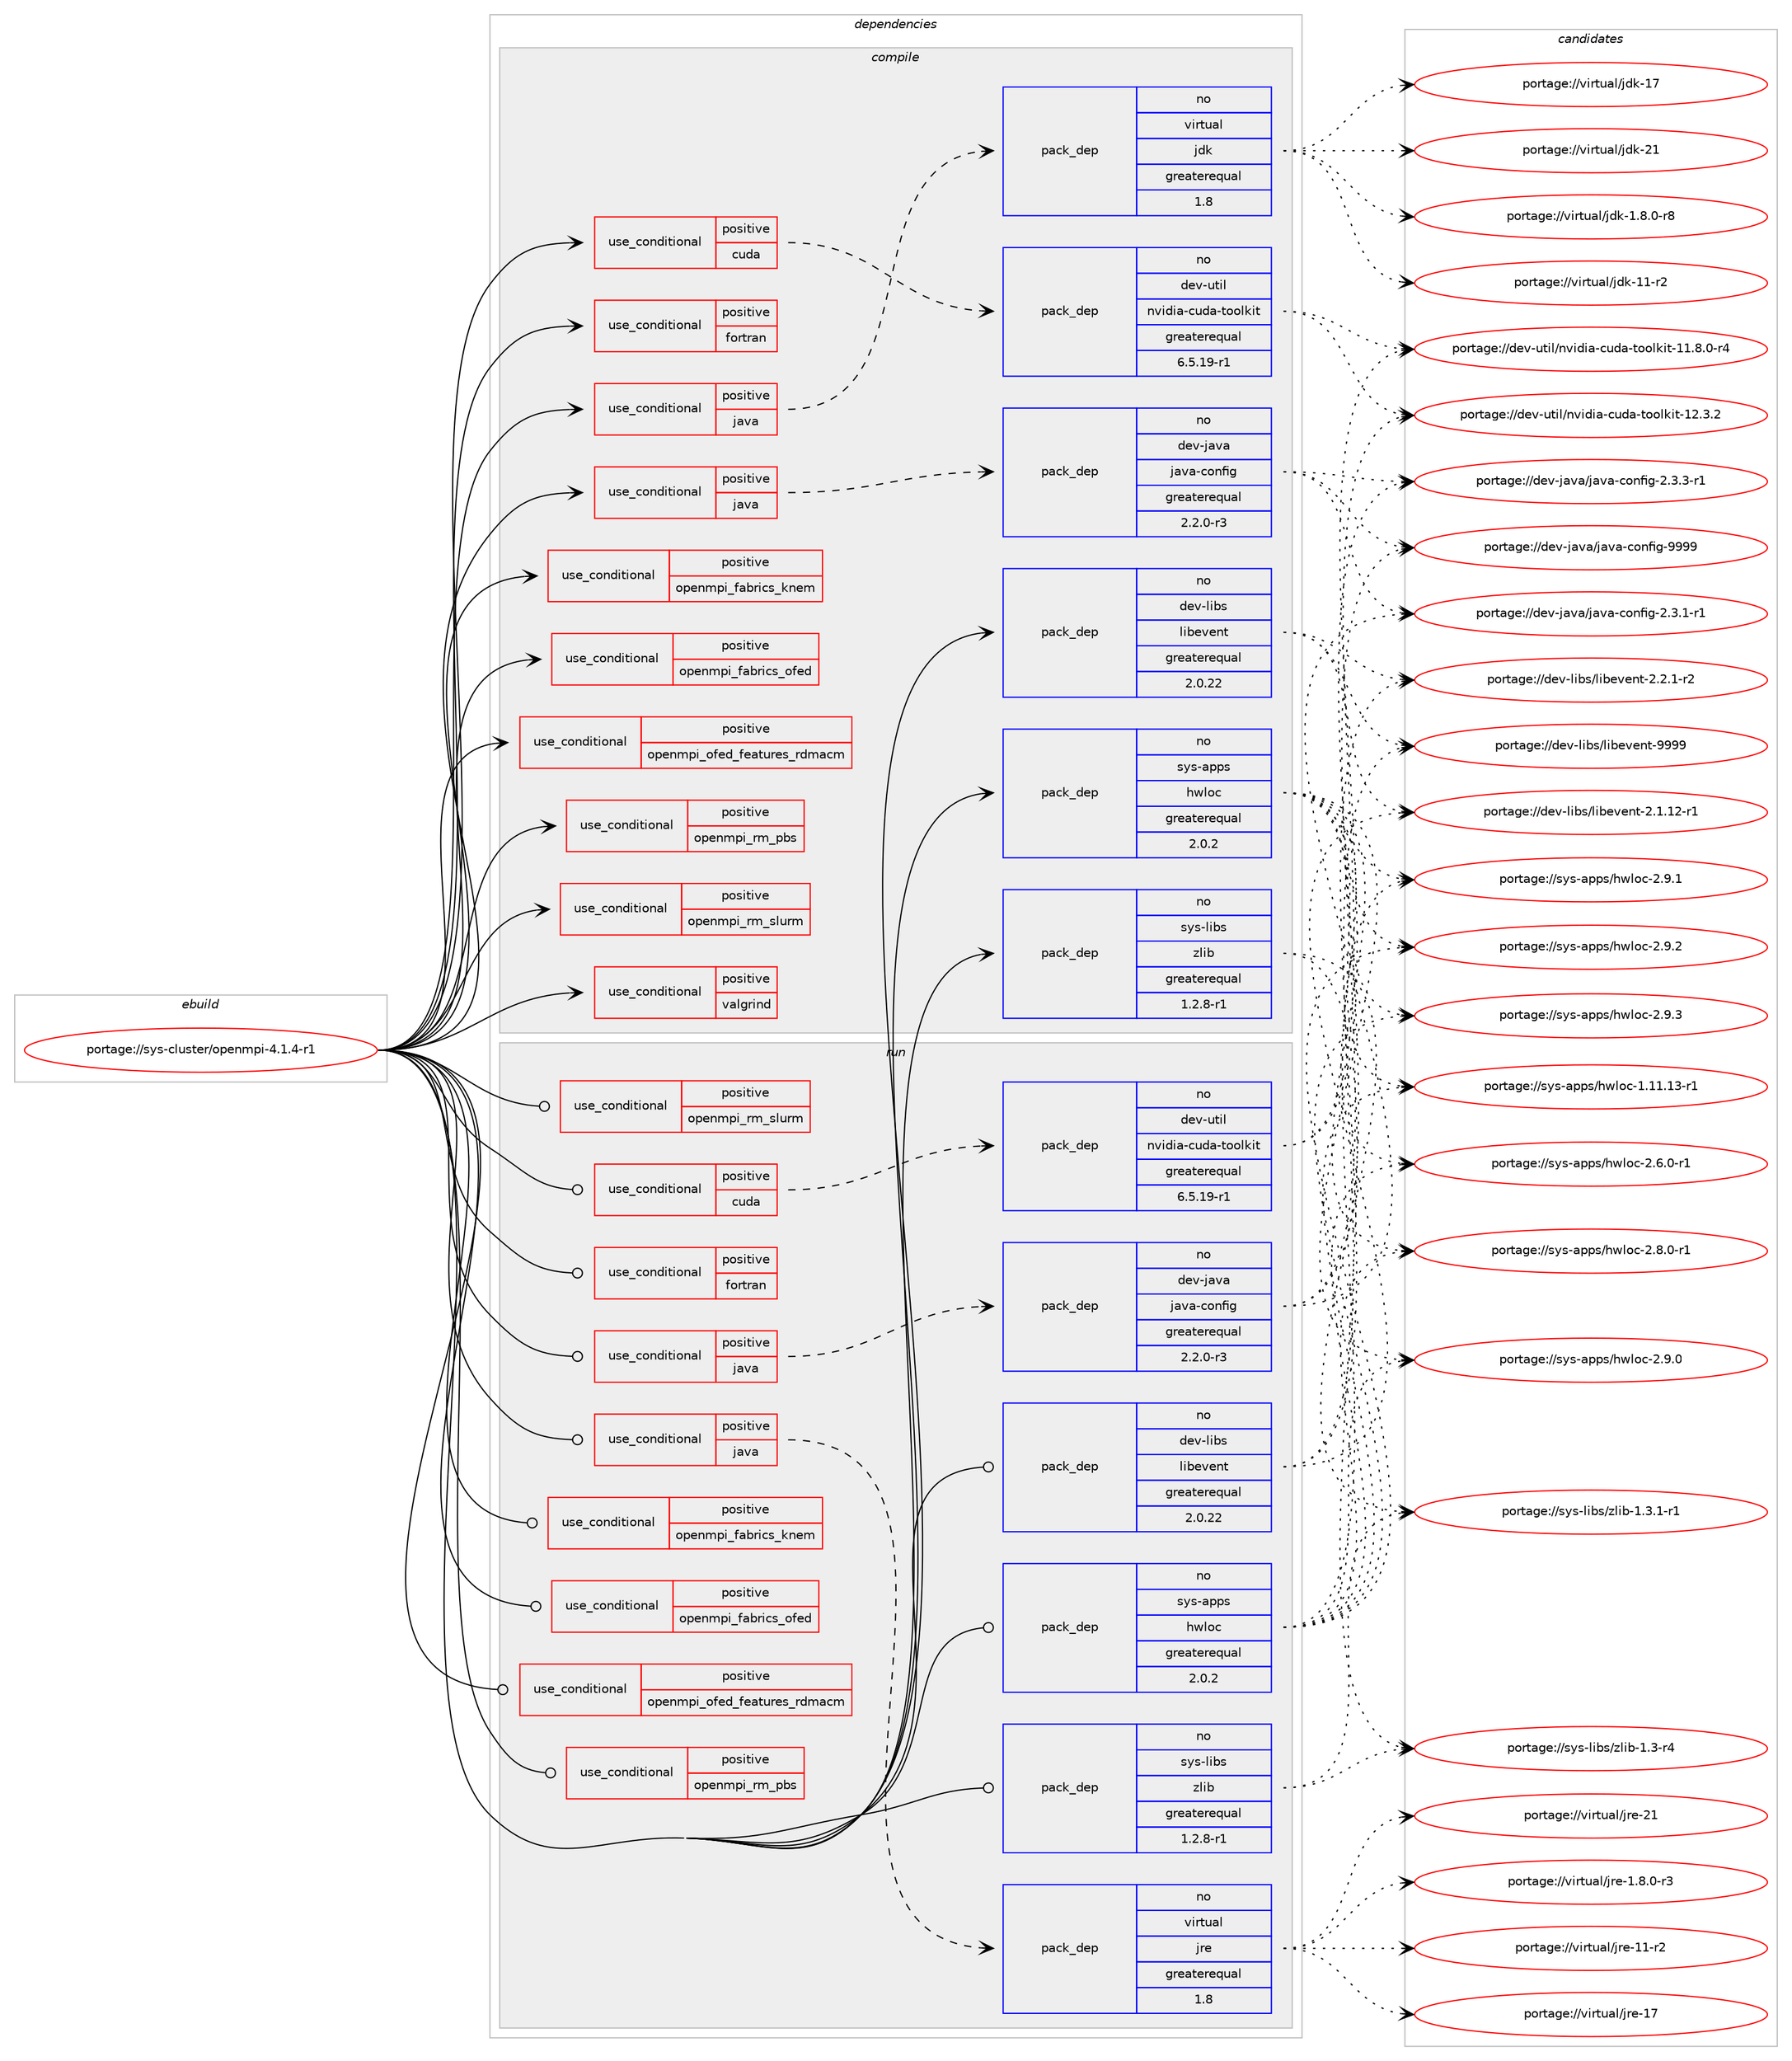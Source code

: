 digraph prolog {

# *************
# Graph options
# *************

newrank=true;
concentrate=true;
compound=true;
graph [rankdir=LR,fontname=Helvetica,fontsize=10,ranksep=1.5];#, ranksep=2.5, nodesep=0.2];
edge  [arrowhead=vee];
node  [fontname=Helvetica,fontsize=10];

# **********
# The ebuild
# **********

subgraph cluster_leftcol {
color=gray;
rank=same;
label=<<i>ebuild</i>>;
id [label="portage://sys-cluster/openmpi-4.1.4-r1", color=red, width=4, href="../sys-cluster/openmpi-4.1.4-r1.svg"];
}

# ****************
# The dependencies
# ****************

subgraph cluster_midcol {
color=gray;
label=<<i>dependencies</i>>;
subgraph cluster_compile {
fillcolor="#eeeeee";
style=filled;
label=<<i>compile</i>>;
subgraph cond5783 {
dependency7994 [label=<<TABLE BORDER="0" CELLBORDER="1" CELLSPACING="0" CELLPADDING="4"><TR><TD ROWSPAN="3" CELLPADDING="10">use_conditional</TD></TR><TR><TD>positive</TD></TR><TR><TD>cuda</TD></TR></TABLE>>, shape=none, color=red];
subgraph pack2143 {
dependency7995 [label=<<TABLE BORDER="0" CELLBORDER="1" CELLSPACING="0" CELLPADDING="4" WIDTH="220"><TR><TD ROWSPAN="6" CELLPADDING="30">pack_dep</TD></TR><TR><TD WIDTH="110">no</TD></TR><TR><TD>dev-util</TD></TR><TR><TD>nvidia-cuda-toolkit</TD></TR><TR><TD>greaterequal</TD></TR><TR><TD>6.5.19-r1</TD></TR></TABLE>>, shape=none, color=blue];
}
dependency7994:e -> dependency7995:w [weight=20,style="dashed",arrowhead="vee"];
}
id:e -> dependency7994:w [weight=20,style="solid",arrowhead="vee"];
subgraph cond5784 {
dependency7996 [label=<<TABLE BORDER="0" CELLBORDER="1" CELLSPACING="0" CELLPADDING="4"><TR><TD ROWSPAN="3" CELLPADDING="10">use_conditional</TD></TR><TR><TD>positive</TD></TR><TR><TD>fortran</TD></TR></TABLE>>, shape=none, color=red];
# *** BEGIN UNKNOWN DEPENDENCY TYPE (TODO) ***
# dependency7996 -> package_dependency(portage://sys-cluster/openmpi-4.1.4-r1,install,no,virtual,fortran,none,[,,],[],[])
# *** END UNKNOWN DEPENDENCY TYPE (TODO) ***

}
id:e -> dependency7996:w [weight=20,style="solid",arrowhead="vee"];
subgraph cond5785 {
dependency7997 [label=<<TABLE BORDER="0" CELLBORDER="1" CELLSPACING="0" CELLPADDING="4"><TR><TD ROWSPAN="3" CELLPADDING="10">use_conditional</TD></TR><TR><TD>positive</TD></TR><TR><TD>java</TD></TR></TABLE>>, shape=none, color=red];
subgraph pack2144 {
dependency7998 [label=<<TABLE BORDER="0" CELLBORDER="1" CELLSPACING="0" CELLPADDING="4" WIDTH="220"><TR><TD ROWSPAN="6" CELLPADDING="30">pack_dep</TD></TR><TR><TD WIDTH="110">no</TD></TR><TR><TD>dev-java</TD></TR><TR><TD>java-config</TD></TR><TR><TD>greaterequal</TD></TR><TR><TD>2.2.0-r3</TD></TR></TABLE>>, shape=none, color=blue];
}
dependency7997:e -> dependency7998:w [weight=20,style="dashed",arrowhead="vee"];
}
id:e -> dependency7997:w [weight=20,style="solid",arrowhead="vee"];
subgraph cond5786 {
dependency7999 [label=<<TABLE BORDER="0" CELLBORDER="1" CELLSPACING="0" CELLPADDING="4"><TR><TD ROWSPAN="3" CELLPADDING="10">use_conditional</TD></TR><TR><TD>positive</TD></TR><TR><TD>java</TD></TR></TABLE>>, shape=none, color=red];
subgraph pack2145 {
dependency8000 [label=<<TABLE BORDER="0" CELLBORDER="1" CELLSPACING="0" CELLPADDING="4" WIDTH="220"><TR><TD ROWSPAN="6" CELLPADDING="30">pack_dep</TD></TR><TR><TD WIDTH="110">no</TD></TR><TR><TD>virtual</TD></TR><TR><TD>jdk</TD></TR><TR><TD>greaterequal</TD></TR><TR><TD>1.8</TD></TR></TABLE>>, shape=none, color=blue];
}
dependency7999:e -> dependency8000:w [weight=20,style="dashed",arrowhead="vee"];
}
id:e -> dependency7999:w [weight=20,style="solid",arrowhead="vee"];
subgraph cond5787 {
dependency8001 [label=<<TABLE BORDER="0" CELLBORDER="1" CELLSPACING="0" CELLPADDING="4"><TR><TD ROWSPAN="3" CELLPADDING="10">use_conditional</TD></TR><TR><TD>positive</TD></TR><TR><TD>openmpi_fabrics_knem</TD></TR></TABLE>>, shape=none, color=red];
# *** BEGIN UNKNOWN DEPENDENCY TYPE (TODO) ***
# dependency8001 -> package_dependency(portage://sys-cluster/openmpi-4.1.4-r1,install,no,sys-cluster,knem,none,[,,],[],[])
# *** END UNKNOWN DEPENDENCY TYPE (TODO) ***

}
id:e -> dependency8001:w [weight=20,style="solid",arrowhead="vee"];
subgraph cond5788 {
dependency8002 [label=<<TABLE BORDER="0" CELLBORDER="1" CELLSPACING="0" CELLPADDING="4"><TR><TD ROWSPAN="3" CELLPADDING="10">use_conditional</TD></TR><TR><TD>positive</TD></TR><TR><TD>openmpi_fabrics_ofed</TD></TR></TABLE>>, shape=none, color=red];
# *** BEGIN UNKNOWN DEPENDENCY TYPE (TODO) ***
# dependency8002 -> package_dependency(portage://sys-cluster/openmpi-4.1.4-r1,install,no,sys-cluster,rdma-core,none,[,,],[],[])
# *** END UNKNOWN DEPENDENCY TYPE (TODO) ***

}
id:e -> dependency8002:w [weight=20,style="solid",arrowhead="vee"];
subgraph cond5789 {
dependency8003 [label=<<TABLE BORDER="0" CELLBORDER="1" CELLSPACING="0" CELLPADDING="4"><TR><TD ROWSPAN="3" CELLPADDING="10">use_conditional</TD></TR><TR><TD>positive</TD></TR><TR><TD>openmpi_ofed_features_rdmacm</TD></TR></TABLE>>, shape=none, color=red];
# *** BEGIN UNKNOWN DEPENDENCY TYPE (TODO) ***
# dependency8003 -> package_dependency(portage://sys-cluster/openmpi-4.1.4-r1,install,no,sys-cluster,rdma-core,none,[,,],[],[])
# *** END UNKNOWN DEPENDENCY TYPE (TODO) ***

}
id:e -> dependency8003:w [weight=20,style="solid",arrowhead="vee"];
subgraph cond5790 {
dependency8004 [label=<<TABLE BORDER="0" CELLBORDER="1" CELLSPACING="0" CELLPADDING="4"><TR><TD ROWSPAN="3" CELLPADDING="10">use_conditional</TD></TR><TR><TD>positive</TD></TR><TR><TD>openmpi_rm_pbs</TD></TR></TABLE>>, shape=none, color=red];
# *** BEGIN UNKNOWN DEPENDENCY TYPE (TODO) ***
# dependency8004 -> package_dependency(portage://sys-cluster/openmpi-4.1.4-r1,install,no,sys-cluster,torque,none,[,,],[],[])
# *** END UNKNOWN DEPENDENCY TYPE (TODO) ***

}
id:e -> dependency8004:w [weight=20,style="solid",arrowhead="vee"];
subgraph cond5791 {
dependency8005 [label=<<TABLE BORDER="0" CELLBORDER="1" CELLSPACING="0" CELLPADDING="4"><TR><TD ROWSPAN="3" CELLPADDING="10">use_conditional</TD></TR><TR><TD>positive</TD></TR><TR><TD>openmpi_rm_slurm</TD></TR></TABLE>>, shape=none, color=red];
# *** BEGIN UNKNOWN DEPENDENCY TYPE (TODO) ***
# dependency8005 -> package_dependency(portage://sys-cluster/openmpi-4.1.4-r1,install,no,sys-cluster,slurm,none,[,,],[],[])
# *** END UNKNOWN DEPENDENCY TYPE (TODO) ***

}
id:e -> dependency8005:w [weight=20,style="solid",arrowhead="vee"];
subgraph cond5792 {
dependency8006 [label=<<TABLE BORDER="0" CELLBORDER="1" CELLSPACING="0" CELLPADDING="4"><TR><TD ROWSPAN="3" CELLPADDING="10">use_conditional</TD></TR><TR><TD>positive</TD></TR><TR><TD>valgrind</TD></TR></TABLE>>, shape=none, color=red];
# *** BEGIN UNKNOWN DEPENDENCY TYPE (TODO) ***
# dependency8006 -> package_dependency(portage://sys-cluster/openmpi-4.1.4-r1,install,no,dev-debug,valgrind,none,[,,],[],[])
# *** END UNKNOWN DEPENDENCY TYPE (TODO) ***

}
id:e -> dependency8006:w [weight=20,style="solid",arrowhead="vee"];
subgraph pack2146 {
dependency8007 [label=<<TABLE BORDER="0" CELLBORDER="1" CELLSPACING="0" CELLPADDING="4" WIDTH="220"><TR><TD ROWSPAN="6" CELLPADDING="30">pack_dep</TD></TR><TR><TD WIDTH="110">no</TD></TR><TR><TD>dev-libs</TD></TR><TR><TD>libevent</TD></TR><TR><TD>greaterequal</TD></TR><TR><TD>2.0.22</TD></TR></TABLE>>, shape=none, color=blue];
}
id:e -> dependency8007:w [weight=20,style="solid",arrowhead="vee"];
# *** BEGIN UNKNOWN DEPENDENCY TYPE (TODO) ***
# id -> package_dependency(portage://sys-cluster/openmpi-4.1.4-r1,install,no,dev-libs,libltdl,none,[,,],[slot(0)],[use(optenable(abi_x86_32),negative),use(optenable(abi_x86_64),negative),use(optenable(abi_x86_x32),negative),use(optenable(abi_mips_n32),negative),use(optenable(abi_mips_n64),negative),use(optenable(abi_mips_o32),negative),use(optenable(abi_s390_32),negative),use(optenable(abi_s390_64),negative)])
# *** END UNKNOWN DEPENDENCY TYPE (TODO) ***

subgraph pack2147 {
dependency8008 [label=<<TABLE BORDER="0" CELLBORDER="1" CELLSPACING="0" CELLPADDING="4" WIDTH="220"><TR><TD ROWSPAN="6" CELLPADDING="30">pack_dep</TD></TR><TR><TD WIDTH="110">no</TD></TR><TR><TD>sys-apps</TD></TR><TR><TD>hwloc</TD></TR><TR><TD>greaterequal</TD></TR><TR><TD>2.0.2</TD></TR></TABLE>>, shape=none, color=blue];
}
id:e -> dependency8008:w [weight=20,style="solid",arrowhead="vee"];
subgraph pack2148 {
dependency8009 [label=<<TABLE BORDER="0" CELLBORDER="1" CELLSPACING="0" CELLPADDING="4" WIDTH="220"><TR><TD ROWSPAN="6" CELLPADDING="30">pack_dep</TD></TR><TR><TD WIDTH="110">no</TD></TR><TR><TD>sys-libs</TD></TR><TR><TD>zlib</TD></TR><TR><TD>greaterequal</TD></TR><TR><TD>1.2.8-r1</TD></TR></TABLE>>, shape=none, color=blue];
}
id:e -> dependency8009:w [weight=20,style="solid",arrowhead="vee"];
# *** BEGIN UNKNOWN DEPENDENCY TYPE (TODO) ***
# id -> package_dependency(portage://sys-cluster/openmpi-4.1.4-r1,install,weak,sys-cluster,mpich,none,[,,],[],[])
# *** END UNKNOWN DEPENDENCY TYPE (TODO) ***

# *** BEGIN UNKNOWN DEPENDENCY TYPE (TODO) ***
# id -> package_dependency(portage://sys-cluster/openmpi-4.1.4-r1,install,weak,sys-cluster,mpich2,none,[,,],[],[])
# *** END UNKNOWN DEPENDENCY TYPE (TODO) ***

# *** BEGIN UNKNOWN DEPENDENCY TYPE (TODO) ***
# id -> package_dependency(portage://sys-cluster/openmpi-4.1.4-r1,install,weak,sys-cluster,nullmpi,none,[,,],[],[])
# *** END UNKNOWN DEPENDENCY TYPE (TODO) ***

}
subgraph cluster_compileandrun {
fillcolor="#eeeeee";
style=filled;
label=<<i>compile and run</i>>;
}
subgraph cluster_run {
fillcolor="#eeeeee";
style=filled;
label=<<i>run</i>>;
subgraph cond5793 {
dependency8010 [label=<<TABLE BORDER="0" CELLBORDER="1" CELLSPACING="0" CELLPADDING="4"><TR><TD ROWSPAN="3" CELLPADDING="10">use_conditional</TD></TR><TR><TD>positive</TD></TR><TR><TD>cuda</TD></TR></TABLE>>, shape=none, color=red];
subgraph pack2149 {
dependency8011 [label=<<TABLE BORDER="0" CELLBORDER="1" CELLSPACING="0" CELLPADDING="4" WIDTH="220"><TR><TD ROWSPAN="6" CELLPADDING="30">pack_dep</TD></TR><TR><TD WIDTH="110">no</TD></TR><TR><TD>dev-util</TD></TR><TR><TD>nvidia-cuda-toolkit</TD></TR><TR><TD>greaterequal</TD></TR><TR><TD>6.5.19-r1</TD></TR></TABLE>>, shape=none, color=blue];
}
dependency8010:e -> dependency8011:w [weight=20,style="dashed",arrowhead="vee"];
}
id:e -> dependency8010:w [weight=20,style="solid",arrowhead="odot"];
subgraph cond5794 {
dependency8012 [label=<<TABLE BORDER="0" CELLBORDER="1" CELLSPACING="0" CELLPADDING="4"><TR><TD ROWSPAN="3" CELLPADDING="10">use_conditional</TD></TR><TR><TD>positive</TD></TR><TR><TD>fortran</TD></TR></TABLE>>, shape=none, color=red];
# *** BEGIN UNKNOWN DEPENDENCY TYPE (TODO) ***
# dependency8012 -> package_dependency(portage://sys-cluster/openmpi-4.1.4-r1,run,no,virtual,fortran,none,[,,],[],[])
# *** END UNKNOWN DEPENDENCY TYPE (TODO) ***

}
id:e -> dependency8012:w [weight=20,style="solid",arrowhead="odot"];
subgraph cond5795 {
dependency8013 [label=<<TABLE BORDER="0" CELLBORDER="1" CELLSPACING="0" CELLPADDING="4"><TR><TD ROWSPAN="3" CELLPADDING="10">use_conditional</TD></TR><TR><TD>positive</TD></TR><TR><TD>java</TD></TR></TABLE>>, shape=none, color=red];
subgraph pack2150 {
dependency8014 [label=<<TABLE BORDER="0" CELLBORDER="1" CELLSPACING="0" CELLPADDING="4" WIDTH="220"><TR><TD ROWSPAN="6" CELLPADDING="30">pack_dep</TD></TR><TR><TD WIDTH="110">no</TD></TR><TR><TD>dev-java</TD></TR><TR><TD>java-config</TD></TR><TR><TD>greaterequal</TD></TR><TR><TD>2.2.0-r3</TD></TR></TABLE>>, shape=none, color=blue];
}
dependency8013:e -> dependency8014:w [weight=20,style="dashed",arrowhead="vee"];
}
id:e -> dependency8013:w [weight=20,style="solid",arrowhead="odot"];
subgraph cond5796 {
dependency8015 [label=<<TABLE BORDER="0" CELLBORDER="1" CELLSPACING="0" CELLPADDING="4"><TR><TD ROWSPAN="3" CELLPADDING="10">use_conditional</TD></TR><TR><TD>positive</TD></TR><TR><TD>java</TD></TR></TABLE>>, shape=none, color=red];
subgraph pack2151 {
dependency8016 [label=<<TABLE BORDER="0" CELLBORDER="1" CELLSPACING="0" CELLPADDING="4" WIDTH="220"><TR><TD ROWSPAN="6" CELLPADDING="30">pack_dep</TD></TR><TR><TD WIDTH="110">no</TD></TR><TR><TD>virtual</TD></TR><TR><TD>jre</TD></TR><TR><TD>greaterequal</TD></TR><TR><TD>1.8</TD></TR></TABLE>>, shape=none, color=blue];
}
dependency8015:e -> dependency8016:w [weight=20,style="dashed",arrowhead="vee"];
}
id:e -> dependency8015:w [weight=20,style="solid",arrowhead="odot"];
subgraph cond5797 {
dependency8017 [label=<<TABLE BORDER="0" CELLBORDER="1" CELLSPACING="0" CELLPADDING="4"><TR><TD ROWSPAN="3" CELLPADDING="10">use_conditional</TD></TR><TR><TD>positive</TD></TR><TR><TD>openmpi_fabrics_knem</TD></TR></TABLE>>, shape=none, color=red];
# *** BEGIN UNKNOWN DEPENDENCY TYPE (TODO) ***
# dependency8017 -> package_dependency(portage://sys-cluster/openmpi-4.1.4-r1,run,no,sys-cluster,knem,none,[,,],[],[])
# *** END UNKNOWN DEPENDENCY TYPE (TODO) ***

}
id:e -> dependency8017:w [weight=20,style="solid",arrowhead="odot"];
subgraph cond5798 {
dependency8018 [label=<<TABLE BORDER="0" CELLBORDER="1" CELLSPACING="0" CELLPADDING="4"><TR><TD ROWSPAN="3" CELLPADDING="10">use_conditional</TD></TR><TR><TD>positive</TD></TR><TR><TD>openmpi_fabrics_ofed</TD></TR></TABLE>>, shape=none, color=red];
# *** BEGIN UNKNOWN DEPENDENCY TYPE (TODO) ***
# dependency8018 -> package_dependency(portage://sys-cluster/openmpi-4.1.4-r1,run,no,sys-cluster,rdma-core,none,[,,],[],[])
# *** END UNKNOWN DEPENDENCY TYPE (TODO) ***

}
id:e -> dependency8018:w [weight=20,style="solid",arrowhead="odot"];
subgraph cond5799 {
dependency8019 [label=<<TABLE BORDER="0" CELLBORDER="1" CELLSPACING="0" CELLPADDING="4"><TR><TD ROWSPAN="3" CELLPADDING="10">use_conditional</TD></TR><TR><TD>positive</TD></TR><TR><TD>openmpi_ofed_features_rdmacm</TD></TR></TABLE>>, shape=none, color=red];
# *** BEGIN UNKNOWN DEPENDENCY TYPE (TODO) ***
# dependency8019 -> package_dependency(portage://sys-cluster/openmpi-4.1.4-r1,run,no,sys-cluster,rdma-core,none,[,,],[],[])
# *** END UNKNOWN DEPENDENCY TYPE (TODO) ***

}
id:e -> dependency8019:w [weight=20,style="solid",arrowhead="odot"];
subgraph cond5800 {
dependency8020 [label=<<TABLE BORDER="0" CELLBORDER="1" CELLSPACING="0" CELLPADDING="4"><TR><TD ROWSPAN="3" CELLPADDING="10">use_conditional</TD></TR><TR><TD>positive</TD></TR><TR><TD>openmpi_rm_pbs</TD></TR></TABLE>>, shape=none, color=red];
# *** BEGIN UNKNOWN DEPENDENCY TYPE (TODO) ***
# dependency8020 -> package_dependency(portage://sys-cluster/openmpi-4.1.4-r1,run,no,sys-cluster,torque,none,[,,],[],[])
# *** END UNKNOWN DEPENDENCY TYPE (TODO) ***

}
id:e -> dependency8020:w [weight=20,style="solid",arrowhead="odot"];
subgraph cond5801 {
dependency8021 [label=<<TABLE BORDER="0" CELLBORDER="1" CELLSPACING="0" CELLPADDING="4"><TR><TD ROWSPAN="3" CELLPADDING="10">use_conditional</TD></TR><TR><TD>positive</TD></TR><TR><TD>openmpi_rm_slurm</TD></TR></TABLE>>, shape=none, color=red];
# *** BEGIN UNKNOWN DEPENDENCY TYPE (TODO) ***
# dependency8021 -> package_dependency(portage://sys-cluster/openmpi-4.1.4-r1,run,no,sys-cluster,slurm,none,[,,],[],[])
# *** END UNKNOWN DEPENDENCY TYPE (TODO) ***

}
id:e -> dependency8021:w [weight=20,style="solid",arrowhead="odot"];
subgraph pack2152 {
dependency8022 [label=<<TABLE BORDER="0" CELLBORDER="1" CELLSPACING="0" CELLPADDING="4" WIDTH="220"><TR><TD ROWSPAN="6" CELLPADDING="30">pack_dep</TD></TR><TR><TD WIDTH="110">no</TD></TR><TR><TD>dev-libs</TD></TR><TR><TD>libevent</TD></TR><TR><TD>greaterequal</TD></TR><TR><TD>2.0.22</TD></TR></TABLE>>, shape=none, color=blue];
}
id:e -> dependency8022:w [weight=20,style="solid",arrowhead="odot"];
# *** BEGIN UNKNOWN DEPENDENCY TYPE (TODO) ***
# id -> package_dependency(portage://sys-cluster/openmpi-4.1.4-r1,run,no,dev-libs,libltdl,none,[,,],[slot(0)],[use(optenable(abi_x86_32),negative),use(optenable(abi_x86_64),negative),use(optenable(abi_x86_x32),negative),use(optenable(abi_mips_n32),negative),use(optenable(abi_mips_n64),negative),use(optenable(abi_mips_o32),negative),use(optenable(abi_s390_32),negative),use(optenable(abi_s390_64),negative)])
# *** END UNKNOWN DEPENDENCY TYPE (TODO) ***

subgraph pack2153 {
dependency8023 [label=<<TABLE BORDER="0" CELLBORDER="1" CELLSPACING="0" CELLPADDING="4" WIDTH="220"><TR><TD ROWSPAN="6" CELLPADDING="30">pack_dep</TD></TR><TR><TD WIDTH="110">no</TD></TR><TR><TD>sys-apps</TD></TR><TR><TD>hwloc</TD></TR><TR><TD>greaterequal</TD></TR><TR><TD>2.0.2</TD></TR></TABLE>>, shape=none, color=blue];
}
id:e -> dependency8023:w [weight=20,style="solid",arrowhead="odot"];
subgraph pack2154 {
dependency8024 [label=<<TABLE BORDER="0" CELLBORDER="1" CELLSPACING="0" CELLPADDING="4" WIDTH="220"><TR><TD ROWSPAN="6" CELLPADDING="30">pack_dep</TD></TR><TR><TD WIDTH="110">no</TD></TR><TR><TD>sys-libs</TD></TR><TR><TD>zlib</TD></TR><TR><TD>greaterequal</TD></TR><TR><TD>1.2.8-r1</TD></TR></TABLE>>, shape=none, color=blue];
}
id:e -> dependency8024:w [weight=20,style="solid",arrowhead="odot"];
# *** BEGIN UNKNOWN DEPENDENCY TYPE (TODO) ***
# id -> package_dependency(portage://sys-cluster/openmpi-4.1.4-r1,run,weak,sys-cluster,mpich,none,[,,],[],[])
# *** END UNKNOWN DEPENDENCY TYPE (TODO) ***

# *** BEGIN UNKNOWN DEPENDENCY TYPE (TODO) ***
# id -> package_dependency(portage://sys-cluster/openmpi-4.1.4-r1,run,weak,sys-cluster,mpich2,none,[,,],[],[])
# *** END UNKNOWN DEPENDENCY TYPE (TODO) ***

# *** BEGIN UNKNOWN DEPENDENCY TYPE (TODO) ***
# id -> package_dependency(portage://sys-cluster/openmpi-4.1.4-r1,run,weak,sys-cluster,nullmpi,none,[,,],[],[])
# *** END UNKNOWN DEPENDENCY TYPE (TODO) ***

}
}

# **************
# The candidates
# **************

subgraph cluster_choices {
rank=same;
color=gray;
label=<<i>candidates</i>>;

subgraph choice2143 {
color=black;
nodesep=1;
choice10010111845117116105108471101181051001059745991171009745116111111108107105116454949465646484511452 [label="portage://dev-util/nvidia-cuda-toolkit-11.8.0-r4", color=red, width=4,href="../dev-util/nvidia-cuda-toolkit-11.8.0-r4.svg"];
choice1001011184511711610510847110118105100105974599117100974511611111110810710511645495046514650 [label="portage://dev-util/nvidia-cuda-toolkit-12.3.2", color=red, width=4,href="../dev-util/nvidia-cuda-toolkit-12.3.2.svg"];
dependency7995:e -> choice10010111845117116105108471101181051001059745991171009745116111111108107105116454949465646484511452:w [style=dotted,weight="100"];
dependency7995:e -> choice1001011184511711610510847110118105100105974599117100974511611111110810710511645495046514650:w [style=dotted,weight="100"];
}
subgraph choice2144 {
color=black;
nodesep=1;
choice10010111845106971189747106971189745991111101021051034550465146494511449 [label="portage://dev-java/java-config-2.3.1-r1", color=red, width=4,href="../dev-java/java-config-2.3.1-r1.svg"];
choice10010111845106971189747106971189745991111101021051034550465146514511449 [label="portage://dev-java/java-config-2.3.3-r1", color=red, width=4,href="../dev-java/java-config-2.3.3-r1.svg"];
choice10010111845106971189747106971189745991111101021051034557575757 [label="portage://dev-java/java-config-9999", color=red, width=4,href="../dev-java/java-config-9999.svg"];
dependency7998:e -> choice10010111845106971189747106971189745991111101021051034550465146494511449:w [style=dotted,weight="100"];
dependency7998:e -> choice10010111845106971189747106971189745991111101021051034550465146514511449:w [style=dotted,weight="100"];
dependency7998:e -> choice10010111845106971189747106971189745991111101021051034557575757:w [style=dotted,weight="100"];
}
subgraph choice2145 {
color=black;
nodesep=1;
choice11810511411611797108471061001074549465646484511456 [label="portage://virtual/jdk-1.8.0-r8", color=red, width=4,href="../virtual/jdk-1.8.0-r8.svg"];
choice11810511411611797108471061001074549494511450 [label="portage://virtual/jdk-11-r2", color=red, width=4,href="../virtual/jdk-11-r2.svg"];
choice1181051141161179710847106100107454955 [label="portage://virtual/jdk-17", color=red, width=4,href="../virtual/jdk-17.svg"];
choice1181051141161179710847106100107455049 [label="portage://virtual/jdk-21", color=red, width=4,href="../virtual/jdk-21.svg"];
dependency8000:e -> choice11810511411611797108471061001074549465646484511456:w [style=dotted,weight="100"];
dependency8000:e -> choice11810511411611797108471061001074549494511450:w [style=dotted,weight="100"];
dependency8000:e -> choice1181051141161179710847106100107454955:w [style=dotted,weight="100"];
dependency8000:e -> choice1181051141161179710847106100107455049:w [style=dotted,weight="100"];
}
subgraph choice2146 {
color=black;
nodesep=1;
choice10010111845108105981154710810598101118101110116455046494649504511449 [label="portage://dev-libs/libevent-2.1.12-r1", color=red, width=4,href="../dev-libs/libevent-2.1.12-r1.svg"];
choice100101118451081059811547108105981011181011101164550465046494511450 [label="portage://dev-libs/libevent-2.2.1-r2", color=red, width=4,href="../dev-libs/libevent-2.2.1-r2.svg"];
choice100101118451081059811547108105981011181011101164557575757 [label="portage://dev-libs/libevent-9999", color=red, width=4,href="../dev-libs/libevent-9999.svg"];
dependency8007:e -> choice10010111845108105981154710810598101118101110116455046494649504511449:w [style=dotted,weight="100"];
dependency8007:e -> choice100101118451081059811547108105981011181011101164550465046494511450:w [style=dotted,weight="100"];
dependency8007:e -> choice100101118451081059811547108105981011181011101164557575757:w [style=dotted,weight="100"];
}
subgraph choice2147 {
color=black;
nodesep=1;
choice1151211154597112112115471041191081119945494649494649514511449 [label="portage://sys-apps/hwloc-1.11.13-r1", color=red, width=4,href="../sys-apps/hwloc-1.11.13-r1.svg"];
choice115121115459711211211547104119108111994550465446484511449 [label="portage://sys-apps/hwloc-2.6.0-r1", color=red, width=4,href="../sys-apps/hwloc-2.6.0-r1.svg"];
choice115121115459711211211547104119108111994550465646484511449 [label="portage://sys-apps/hwloc-2.8.0-r1", color=red, width=4,href="../sys-apps/hwloc-2.8.0-r1.svg"];
choice11512111545971121121154710411910811199455046574648 [label="portage://sys-apps/hwloc-2.9.0", color=red, width=4,href="../sys-apps/hwloc-2.9.0.svg"];
choice11512111545971121121154710411910811199455046574649 [label="portage://sys-apps/hwloc-2.9.1", color=red, width=4,href="../sys-apps/hwloc-2.9.1.svg"];
choice11512111545971121121154710411910811199455046574650 [label="portage://sys-apps/hwloc-2.9.2", color=red, width=4,href="../sys-apps/hwloc-2.9.2.svg"];
choice11512111545971121121154710411910811199455046574651 [label="portage://sys-apps/hwloc-2.9.3", color=red, width=4,href="../sys-apps/hwloc-2.9.3.svg"];
dependency8008:e -> choice1151211154597112112115471041191081119945494649494649514511449:w [style=dotted,weight="100"];
dependency8008:e -> choice115121115459711211211547104119108111994550465446484511449:w [style=dotted,weight="100"];
dependency8008:e -> choice115121115459711211211547104119108111994550465646484511449:w [style=dotted,weight="100"];
dependency8008:e -> choice11512111545971121121154710411910811199455046574648:w [style=dotted,weight="100"];
dependency8008:e -> choice11512111545971121121154710411910811199455046574649:w [style=dotted,weight="100"];
dependency8008:e -> choice11512111545971121121154710411910811199455046574650:w [style=dotted,weight="100"];
dependency8008:e -> choice11512111545971121121154710411910811199455046574651:w [style=dotted,weight="100"];
}
subgraph choice2148 {
color=black;
nodesep=1;
choice11512111545108105981154712210810598454946514511452 [label="portage://sys-libs/zlib-1.3-r4", color=red, width=4,href="../sys-libs/zlib-1.3-r4.svg"];
choice115121115451081059811547122108105984549465146494511449 [label="portage://sys-libs/zlib-1.3.1-r1", color=red, width=4,href="../sys-libs/zlib-1.3.1-r1.svg"];
dependency8009:e -> choice11512111545108105981154712210810598454946514511452:w [style=dotted,weight="100"];
dependency8009:e -> choice115121115451081059811547122108105984549465146494511449:w [style=dotted,weight="100"];
}
subgraph choice2149 {
color=black;
nodesep=1;
choice10010111845117116105108471101181051001059745991171009745116111111108107105116454949465646484511452 [label="portage://dev-util/nvidia-cuda-toolkit-11.8.0-r4", color=red, width=4,href="../dev-util/nvidia-cuda-toolkit-11.8.0-r4.svg"];
choice1001011184511711610510847110118105100105974599117100974511611111110810710511645495046514650 [label="portage://dev-util/nvidia-cuda-toolkit-12.3.2", color=red, width=4,href="../dev-util/nvidia-cuda-toolkit-12.3.2.svg"];
dependency8011:e -> choice10010111845117116105108471101181051001059745991171009745116111111108107105116454949465646484511452:w [style=dotted,weight="100"];
dependency8011:e -> choice1001011184511711610510847110118105100105974599117100974511611111110810710511645495046514650:w [style=dotted,weight="100"];
}
subgraph choice2150 {
color=black;
nodesep=1;
choice10010111845106971189747106971189745991111101021051034550465146494511449 [label="portage://dev-java/java-config-2.3.1-r1", color=red, width=4,href="../dev-java/java-config-2.3.1-r1.svg"];
choice10010111845106971189747106971189745991111101021051034550465146514511449 [label="portage://dev-java/java-config-2.3.3-r1", color=red, width=4,href="../dev-java/java-config-2.3.3-r1.svg"];
choice10010111845106971189747106971189745991111101021051034557575757 [label="portage://dev-java/java-config-9999", color=red, width=4,href="../dev-java/java-config-9999.svg"];
dependency8014:e -> choice10010111845106971189747106971189745991111101021051034550465146494511449:w [style=dotted,weight="100"];
dependency8014:e -> choice10010111845106971189747106971189745991111101021051034550465146514511449:w [style=dotted,weight="100"];
dependency8014:e -> choice10010111845106971189747106971189745991111101021051034557575757:w [style=dotted,weight="100"];
}
subgraph choice2151 {
color=black;
nodesep=1;
choice11810511411611797108471061141014549465646484511451 [label="portage://virtual/jre-1.8.0-r3", color=red, width=4,href="../virtual/jre-1.8.0-r3.svg"];
choice11810511411611797108471061141014549494511450 [label="portage://virtual/jre-11-r2", color=red, width=4,href="../virtual/jre-11-r2.svg"];
choice1181051141161179710847106114101454955 [label="portage://virtual/jre-17", color=red, width=4,href="../virtual/jre-17.svg"];
choice1181051141161179710847106114101455049 [label="portage://virtual/jre-21", color=red, width=4,href="../virtual/jre-21.svg"];
dependency8016:e -> choice11810511411611797108471061141014549465646484511451:w [style=dotted,weight="100"];
dependency8016:e -> choice11810511411611797108471061141014549494511450:w [style=dotted,weight="100"];
dependency8016:e -> choice1181051141161179710847106114101454955:w [style=dotted,weight="100"];
dependency8016:e -> choice1181051141161179710847106114101455049:w [style=dotted,weight="100"];
}
subgraph choice2152 {
color=black;
nodesep=1;
choice10010111845108105981154710810598101118101110116455046494649504511449 [label="portage://dev-libs/libevent-2.1.12-r1", color=red, width=4,href="../dev-libs/libevent-2.1.12-r1.svg"];
choice100101118451081059811547108105981011181011101164550465046494511450 [label="portage://dev-libs/libevent-2.2.1-r2", color=red, width=4,href="../dev-libs/libevent-2.2.1-r2.svg"];
choice100101118451081059811547108105981011181011101164557575757 [label="portage://dev-libs/libevent-9999", color=red, width=4,href="../dev-libs/libevent-9999.svg"];
dependency8022:e -> choice10010111845108105981154710810598101118101110116455046494649504511449:w [style=dotted,weight="100"];
dependency8022:e -> choice100101118451081059811547108105981011181011101164550465046494511450:w [style=dotted,weight="100"];
dependency8022:e -> choice100101118451081059811547108105981011181011101164557575757:w [style=dotted,weight="100"];
}
subgraph choice2153 {
color=black;
nodesep=1;
choice1151211154597112112115471041191081119945494649494649514511449 [label="portage://sys-apps/hwloc-1.11.13-r1", color=red, width=4,href="../sys-apps/hwloc-1.11.13-r1.svg"];
choice115121115459711211211547104119108111994550465446484511449 [label="portage://sys-apps/hwloc-2.6.0-r1", color=red, width=4,href="../sys-apps/hwloc-2.6.0-r1.svg"];
choice115121115459711211211547104119108111994550465646484511449 [label="portage://sys-apps/hwloc-2.8.0-r1", color=red, width=4,href="../sys-apps/hwloc-2.8.0-r1.svg"];
choice11512111545971121121154710411910811199455046574648 [label="portage://sys-apps/hwloc-2.9.0", color=red, width=4,href="../sys-apps/hwloc-2.9.0.svg"];
choice11512111545971121121154710411910811199455046574649 [label="portage://sys-apps/hwloc-2.9.1", color=red, width=4,href="../sys-apps/hwloc-2.9.1.svg"];
choice11512111545971121121154710411910811199455046574650 [label="portage://sys-apps/hwloc-2.9.2", color=red, width=4,href="../sys-apps/hwloc-2.9.2.svg"];
choice11512111545971121121154710411910811199455046574651 [label="portage://sys-apps/hwloc-2.9.3", color=red, width=4,href="../sys-apps/hwloc-2.9.3.svg"];
dependency8023:e -> choice1151211154597112112115471041191081119945494649494649514511449:w [style=dotted,weight="100"];
dependency8023:e -> choice115121115459711211211547104119108111994550465446484511449:w [style=dotted,weight="100"];
dependency8023:e -> choice115121115459711211211547104119108111994550465646484511449:w [style=dotted,weight="100"];
dependency8023:e -> choice11512111545971121121154710411910811199455046574648:w [style=dotted,weight="100"];
dependency8023:e -> choice11512111545971121121154710411910811199455046574649:w [style=dotted,weight="100"];
dependency8023:e -> choice11512111545971121121154710411910811199455046574650:w [style=dotted,weight="100"];
dependency8023:e -> choice11512111545971121121154710411910811199455046574651:w [style=dotted,weight="100"];
}
subgraph choice2154 {
color=black;
nodesep=1;
choice11512111545108105981154712210810598454946514511452 [label="portage://sys-libs/zlib-1.3-r4", color=red, width=4,href="../sys-libs/zlib-1.3-r4.svg"];
choice115121115451081059811547122108105984549465146494511449 [label="portage://sys-libs/zlib-1.3.1-r1", color=red, width=4,href="../sys-libs/zlib-1.3.1-r1.svg"];
dependency8024:e -> choice11512111545108105981154712210810598454946514511452:w [style=dotted,weight="100"];
dependency8024:e -> choice115121115451081059811547122108105984549465146494511449:w [style=dotted,weight="100"];
}
}

}
